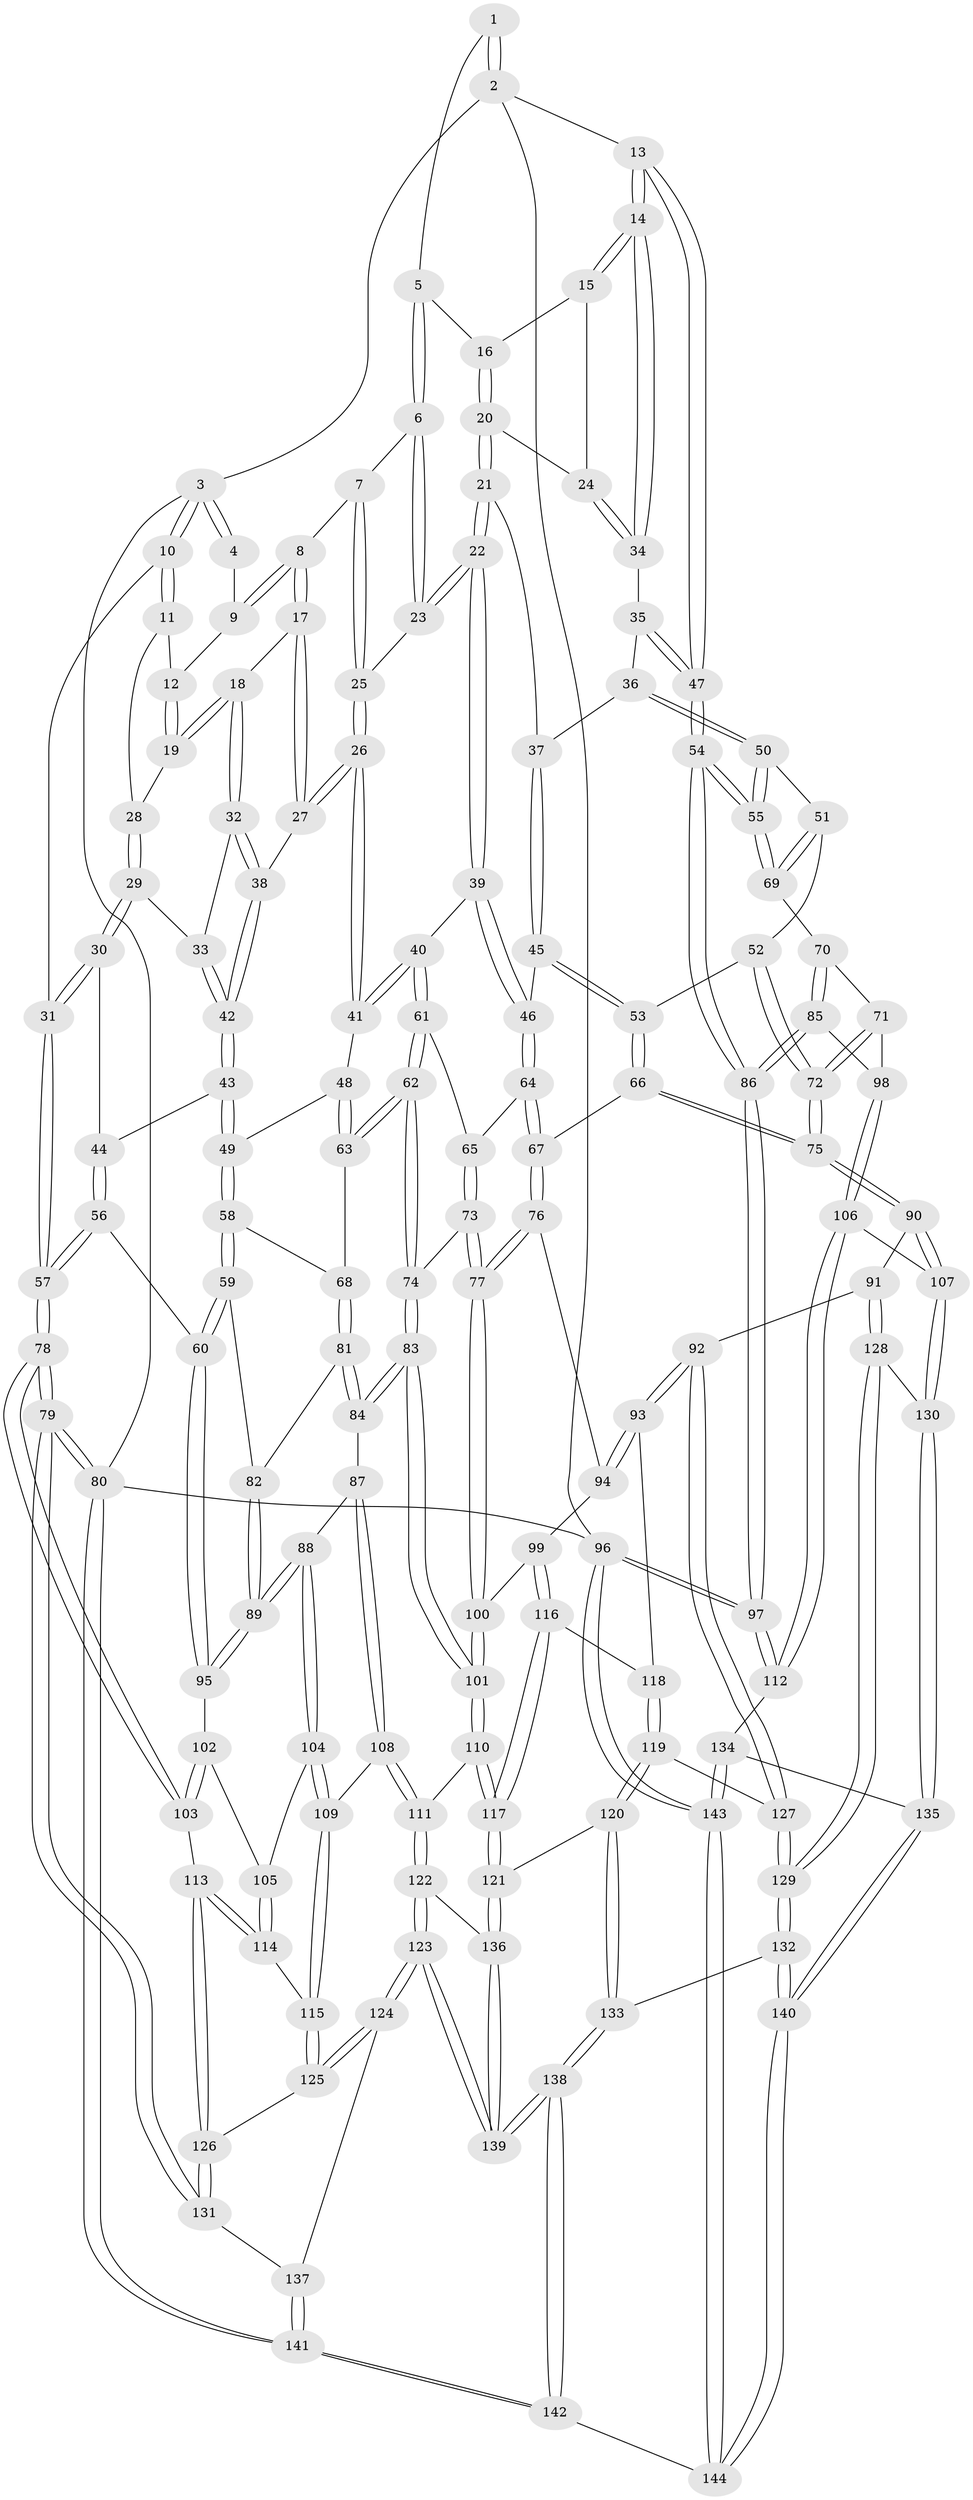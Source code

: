 // Generated by graph-tools (version 1.1) at 2025/51/03/09/25 03:51:11]
// undirected, 144 vertices, 357 edges
graph export_dot {
graph [start="1"]
  node [color=gray90,style=filled];
  1 [pos="+0.5959930409104183+0"];
  2 [pos="+1+0"];
  3 [pos="+0+0"];
  4 [pos="+0.25202097270861795+0"];
  5 [pos="+0.5954797355213993+0"];
  6 [pos="+0.5308906665420732+0.07734024652407548"];
  7 [pos="+0.3939525575881787+0.06101009126318458"];
  8 [pos="+0.3072672283442795+0.00540831785706249"];
  9 [pos="+0.2507232738787585+0"];
  10 [pos="+0+0"];
  11 [pos="+0+0"];
  12 [pos="+0.13380034713560265+0.029740030414892368"];
  13 [pos="+1+0"];
  14 [pos="+1+0"];
  15 [pos="+0.7751516730153442+0.042994425303464076"];
  16 [pos="+0.6842966542310785+0.054176305906808726"];
  17 [pos="+0.2942876976570133+0.06776253321761033"];
  18 [pos="+0.18540654931708236+0.15000393292102313"];
  19 [pos="+0.1183986348157907+0.06529159002937474"];
  20 [pos="+0.697951341595974+0.11158733876875243"];
  21 [pos="+0.6486940829566509+0.18434595471802875"];
  22 [pos="+0.5665184622727+0.21161101341629066"];
  23 [pos="+0.533780721747193+0.12235077544075584"];
  24 [pos="+0.7744371395847534+0.13350382923011406"];
  25 [pos="+0.4069323291783753+0.15553218363396581"];
  26 [pos="+0.34931594450167475+0.2471037454750959"];
  27 [pos="+0.32765202658486176+0.2333036632493601"];
  28 [pos="+0.08822252221423896+0.08478773635485852"];
  29 [pos="+0.04945519525793015+0.1546387891487242"];
  30 [pos="+0.02980310328851542+0.1675280734216125"];
  31 [pos="+0+0.21163115671403948"];
  32 [pos="+0.1843670561673059+0.18751260980408782"];
  33 [pos="+0.05837806318731469+0.15860522930554286"];
  34 [pos="+0.8517090973196857+0.19278570779269566"];
  35 [pos="+0.8472479786328969+0.20852799652631374"];
  36 [pos="+0.8395502022728417+0.2310434061833854"];
  37 [pos="+0.7551531166810542+0.23785603565756738"];
  38 [pos="+0.200614300120357+0.23721516805754359"];
  39 [pos="+0.5479577094512439+0.26546251933866477"];
  40 [pos="+0.4295019333691882+0.2994909555678163"];
  41 [pos="+0.3745829442735232+0.28163509484711735"];
  42 [pos="+0.17136969103587008+0.2696115425589511"];
  43 [pos="+0.15648186652124613+0.29160514073626254"];
  44 [pos="+0.10997195994489545+0.31060246700468996"];
  45 [pos="+0.6535637988527656+0.34102446850848417"];
  46 [pos="+0.6030661974253338+0.3333728712868952"];
  47 [pos="+1+0.32090327588487894"];
  48 [pos="+0.3322707465958159+0.3364850868158224"];
  49 [pos="+0.23462471989802625+0.3835311088102315"];
  50 [pos="+0.8495397889513195+0.2698888642670439"];
  51 [pos="+0.8406870965586246+0.37980351600193374"];
  52 [pos="+0.81608266385688+0.3907741784913843"];
  53 [pos="+0.7610076816433884+0.41328979330318977"];
  54 [pos="+1+0.3336450210270132"];
  55 [pos="+1+0.3336981506590398"];
  56 [pos="+0+0.42611361681955795"];
  57 [pos="+0+0.4552291689040774"];
  58 [pos="+0.223607286439311+0.4453165749847249"];
  59 [pos="+0.08409945576706077+0.46647322630790455"];
  60 [pos="+0.08357070357514419+0.46649699906984005"];
  61 [pos="+0.4305192226789757+0.3090130410181941"];
  62 [pos="+0.396402185146992+0.5070662881786288"];
  63 [pos="+0.33349243378712357+0.4767938371807296"];
  64 [pos="+0.5729583934471022+0.458386318670821"];
  65 [pos="+0.5030942787159665+0.4523060292923698"];
  66 [pos="+0.7302528822715295+0.4818276589666087"];
  67 [pos="+0.5824797961678247+0.4773748824753022"];
  68 [pos="+0.25898990604421+0.48208748254309025"];
  69 [pos="+0.8571495256253032+0.3919106143696169"];
  70 [pos="+0.9085291931352896+0.48445744491728865"];
  71 [pos="+0.8926790834843136+0.527418247515022"];
  72 [pos="+0.8235194316994116+0.5768314114769635"];
  73 [pos="+0.40218233640013956+0.509806766124462"];
  74 [pos="+0.3972555752754178+0.5081052911610459"];
  75 [pos="+0.7533479209909284+0.6321792598824739"];
  76 [pos="+0.5783678322710135+0.5106414018060779"];
  77 [pos="+0.4339417023972019+0.5455320377524271"];
  78 [pos="+0+0.593025018113883"];
  79 [pos="+0+1"];
  80 [pos="+0+1"];
  81 [pos="+0.253295184849242+0.5037882516412047"];
  82 [pos="+0.1903413097764791+0.5319172962082253"];
  83 [pos="+0.32665365271259283+0.6062980953426554"];
  84 [pos="+0.25224755050333614+0.5694260900658502"];
  85 [pos="+1+0.49678986170127254"];
  86 [pos="+1+0.48989072525211813"];
  87 [pos="+0.22057527229510768+0.5955110742701317"];
  88 [pos="+0.17520457911740697+0.5925094263005833"];
  89 [pos="+0.17069984235108476+0.5894543237873237"];
  90 [pos="+0.7500877497928224+0.6430090391368121"];
  91 [pos="+0.7391778324084908+0.6474200443404268"];
  92 [pos="+0.7228562836530481+0.6492362408077089"];
  93 [pos="+0.7192361092425427+0.6483591747213127"];
  94 [pos="+0.5813155287682666+0.5326828373437662"];
  95 [pos="+0.1405932268940439+0.5788626414881881"];
  96 [pos="+1+1"];
  97 [pos="+1+0.7886412689573999"];
  98 [pos="+0.9384942643389722+0.5926197157019032"];
  99 [pos="+0.5071562872226922+0.6347259058643633"];
  100 [pos="+0.4674727308714757+0.6120936054384898"];
  101 [pos="+0.3381087261541342+0.6880180679206318"];
  102 [pos="+0.13760166423527928+0.5819670035928026"];
  103 [pos="+0+0.6408992026573201"];
  104 [pos="+0.1641664972206733+0.6541998496992226"];
  105 [pos="+0.1084951972102659+0.6391384217502207"];
  106 [pos="+0.9452758404155855+0.7156051435622539"];
  107 [pos="+0.8570978982747651+0.7170810069481776"];
  108 [pos="+0.24171762145908263+0.6822687523078804"];
  109 [pos="+0.17247167191381124+0.6830860722381092"];
  110 [pos="+0.32496244651070477+0.726829914428476"];
  111 [pos="+0.31240602204537926+0.7340236701234139"];
  112 [pos="+1+0.7726985692725974"];
  113 [pos="+0.04219980085582272+0.6866322188063416"];
  114 [pos="+0.046653631107813794+0.6865423842104736"];
  115 [pos="+0.13673506368145216+0.7182763344719368"];
  116 [pos="+0.50867807844776+0.637810497393493"];
  117 [pos="+0.4453106996378558+0.7681366319458164"];
  118 [pos="+0.5640367325463588+0.6697631476052114"];
  119 [pos="+0.5627646315920323+0.7616670413799845"];
  120 [pos="+0.4999576214361134+0.8061756479388862"];
  121 [pos="+0.46230214651148105+0.7904530112540725"];
  122 [pos="+0.28775199222081727+0.7777550790126032"];
  123 [pos="+0.24911397676022098+0.8396706540514141"];
  124 [pos="+0.22968048581751055+0.8389205523954006"];
  125 [pos="+0.14263451031070715+0.7332210889689702"];
  126 [pos="+0.07199010557910188+0.8165883491795671"];
  127 [pos="+0.6264675282895286+0.7774015621619068"];
  128 [pos="+0.7146533842851799+0.8412370954292074"];
  129 [pos="+0.6688791421627361+0.9101061180828768"];
  130 [pos="+0.8336005047984629+0.7975605700815468"];
  131 [pos="+0.07158919380164812+0.8253397181894562"];
  132 [pos="+0.6615058497528596+0.952136566542765"];
  133 [pos="+0.524938404789526+0.8557376226138411"];
  134 [pos="+0.8870051773817561+0.9007959241147494"];
  135 [pos="+0.8407785133506125+0.849868002980095"];
  136 [pos="+0.41822111418899977+0.8556305988794445"];
  137 [pos="+0.18869698769727072+0.8542301721296328"];
  138 [pos="+0.35357709470168763+1"];
  139 [pos="+0.34335289237330224+0.9974881438881328"];
  140 [pos="+0.6649697625589591+0.9645490740442444"];
  141 [pos="+0+1"];
  142 [pos="+0.36463257093749846+1"];
  143 [pos="+0.8300228393394972+1"];
  144 [pos="+0.6803370800738939+1"];
  1 -- 2;
  1 -- 2;
  1 -- 5;
  2 -- 3;
  2 -- 13;
  2 -- 96;
  3 -- 4;
  3 -- 4;
  3 -- 10;
  3 -- 10;
  3 -- 80;
  4 -- 9;
  5 -- 6;
  5 -- 6;
  5 -- 16;
  6 -- 7;
  6 -- 23;
  6 -- 23;
  7 -- 8;
  7 -- 25;
  7 -- 25;
  8 -- 9;
  8 -- 9;
  8 -- 17;
  8 -- 17;
  9 -- 12;
  10 -- 11;
  10 -- 11;
  10 -- 31;
  11 -- 12;
  11 -- 28;
  12 -- 19;
  12 -- 19;
  13 -- 14;
  13 -- 14;
  13 -- 47;
  13 -- 47;
  14 -- 15;
  14 -- 15;
  14 -- 34;
  14 -- 34;
  15 -- 16;
  15 -- 24;
  16 -- 20;
  16 -- 20;
  17 -- 18;
  17 -- 27;
  17 -- 27;
  18 -- 19;
  18 -- 19;
  18 -- 32;
  18 -- 32;
  19 -- 28;
  20 -- 21;
  20 -- 21;
  20 -- 24;
  21 -- 22;
  21 -- 22;
  21 -- 37;
  22 -- 23;
  22 -- 23;
  22 -- 39;
  22 -- 39;
  23 -- 25;
  24 -- 34;
  24 -- 34;
  25 -- 26;
  25 -- 26;
  26 -- 27;
  26 -- 27;
  26 -- 41;
  26 -- 41;
  27 -- 38;
  28 -- 29;
  28 -- 29;
  29 -- 30;
  29 -- 30;
  29 -- 33;
  30 -- 31;
  30 -- 31;
  30 -- 44;
  31 -- 57;
  31 -- 57;
  32 -- 33;
  32 -- 38;
  32 -- 38;
  33 -- 42;
  33 -- 42;
  34 -- 35;
  35 -- 36;
  35 -- 47;
  35 -- 47;
  36 -- 37;
  36 -- 50;
  36 -- 50;
  37 -- 45;
  37 -- 45;
  38 -- 42;
  38 -- 42;
  39 -- 40;
  39 -- 46;
  39 -- 46;
  40 -- 41;
  40 -- 41;
  40 -- 61;
  40 -- 61;
  41 -- 48;
  42 -- 43;
  42 -- 43;
  43 -- 44;
  43 -- 49;
  43 -- 49;
  44 -- 56;
  44 -- 56;
  45 -- 46;
  45 -- 53;
  45 -- 53;
  46 -- 64;
  46 -- 64;
  47 -- 54;
  47 -- 54;
  48 -- 49;
  48 -- 63;
  48 -- 63;
  49 -- 58;
  49 -- 58;
  50 -- 51;
  50 -- 55;
  50 -- 55;
  51 -- 52;
  51 -- 69;
  51 -- 69;
  52 -- 53;
  52 -- 72;
  52 -- 72;
  53 -- 66;
  53 -- 66;
  54 -- 55;
  54 -- 55;
  54 -- 86;
  54 -- 86;
  55 -- 69;
  55 -- 69;
  56 -- 57;
  56 -- 57;
  56 -- 60;
  57 -- 78;
  57 -- 78;
  58 -- 59;
  58 -- 59;
  58 -- 68;
  59 -- 60;
  59 -- 60;
  59 -- 82;
  60 -- 95;
  60 -- 95;
  61 -- 62;
  61 -- 62;
  61 -- 65;
  62 -- 63;
  62 -- 63;
  62 -- 74;
  62 -- 74;
  63 -- 68;
  64 -- 65;
  64 -- 67;
  64 -- 67;
  65 -- 73;
  65 -- 73;
  66 -- 67;
  66 -- 75;
  66 -- 75;
  67 -- 76;
  67 -- 76;
  68 -- 81;
  68 -- 81;
  69 -- 70;
  70 -- 71;
  70 -- 85;
  70 -- 85;
  71 -- 72;
  71 -- 72;
  71 -- 98;
  72 -- 75;
  72 -- 75;
  73 -- 74;
  73 -- 77;
  73 -- 77;
  74 -- 83;
  74 -- 83;
  75 -- 90;
  75 -- 90;
  76 -- 77;
  76 -- 77;
  76 -- 94;
  77 -- 100;
  77 -- 100;
  78 -- 79;
  78 -- 79;
  78 -- 103;
  78 -- 103;
  79 -- 80;
  79 -- 80;
  79 -- 131;
  79 -- 131;
  80 -- 141;
  80 -- 141;
  80 -- 96;
  81 -- 82;
  81 -- 84;
  81 -- 84;
  82 -- 89;
  82 -- 89;
  83 -- 84;
  83 -- 84;
  83 -- 101;
  83 -- 101;
  84 -- 87;
  85 -- 86;
  85 -- 86;
  85 -- 98;
  86 -- 97;
  86 -- 97;
  87 -- 88;
  87 -- 108;
  87 -- 108;
  88 -- 89;
  88 -- 89;
  88 -- 104;
  88 -- 104;
  89 -- 95;
  89 -- 95;
  90 -- 91;
  90 -- 107;
  90 -- 107;
  91 -- 92;
  91 -- 128;
  91 -- 128;
  92 -- 93;
  92 -- 93;
  92 -- 127;
  92 -- 127;
  93 -- 94;
  93 -- 94;
  93 -- 118;
  94 -- 99;
  95 -- 102;
  96 -- 97;
  96 -- 97;
  96 -- 143;
  96 -- 143;
  97 -- 112;
  97 -- 112;
  98 -- 106;
  98 -- 106;
  99 -- 100;
  99 -- 116;
  99 -- 116;
  100 -- 101;
  100 -- 101;
  101 -- 110;
  101 -- 110;
  102 -- 103;
  102 -- 103;
  102 -- 105;
  103 -- 113;
  104 -- 105;
  104 -- 109;
  104 -- 109;
  105 -- 114;
  105 -- 114;
  106 -- 107;
  106 -- 112;
  106 -- 112;
  107 -- 130;
  107 -- 130;
  108 -- 109;
  108 -- 111;
  108 -- 111;
  109 -- 115;
  109 -- 115;
  110 -- 111;
  110 -- 117;
  110 -- 117;
  111 -- 122;
  111 -- 122;
  112 -- 134;
  113 -- 114;
  113 -- 114;
  113 -- 126;
  113 -- 126;
  114 -- 115;
  115 -- 125;
  115 -- 125;
  116 -- 117;
  116 -- 117;
  116 -- 118;
  117 -- 121;
  117 -- 121;
  118 -- 119;
  118 -- 119;
  119 -- 120;
  119 -- 120;
  119 -- 127;
  120 -- 121;
  120 -- 133;
  120 -- 133;
  121 -- 136;
  121 -- 136;
  122 -- 123;
  122 -- 123;
  122 -- 136;
  123 -- 124;
  123 -- 124;
  123 -- 139;
  123 -- 139;
  124 -- 125;
  124 -- 125;
  124 -- 137;
  125 -- 126;
  126 -- 131;
  126 -- 131;
  127 -- 129;
  127 -- 129;
  128 -- 129;
  128 -- 129;
  128 -- 130;
  129 -- 132;
  129 -- 132;
  130 -- 135;
  130 -- 135;
  131 -- 137;
  132 -- 133;
  132 -- 140;
  132 -- 140;
  133 -- 138;
  133 -- 138;
  134 -- 135;
  134 -- 143;
  134 -- 143;
  135 -- 140;
  135 -- 140;
  136 -- 139;
  136 -- 139;
  137 -- 141;
  137 -- 141;
  138 -- 139;
  138 -- 139;
  138 -- 142;
  138 -- 142;
  140 -- 144;
  140 -- 144;
  141 -- 142;
  141 -- 142;
  142 -- 144;
  143 -- 144;
  143 -- 144;
}
